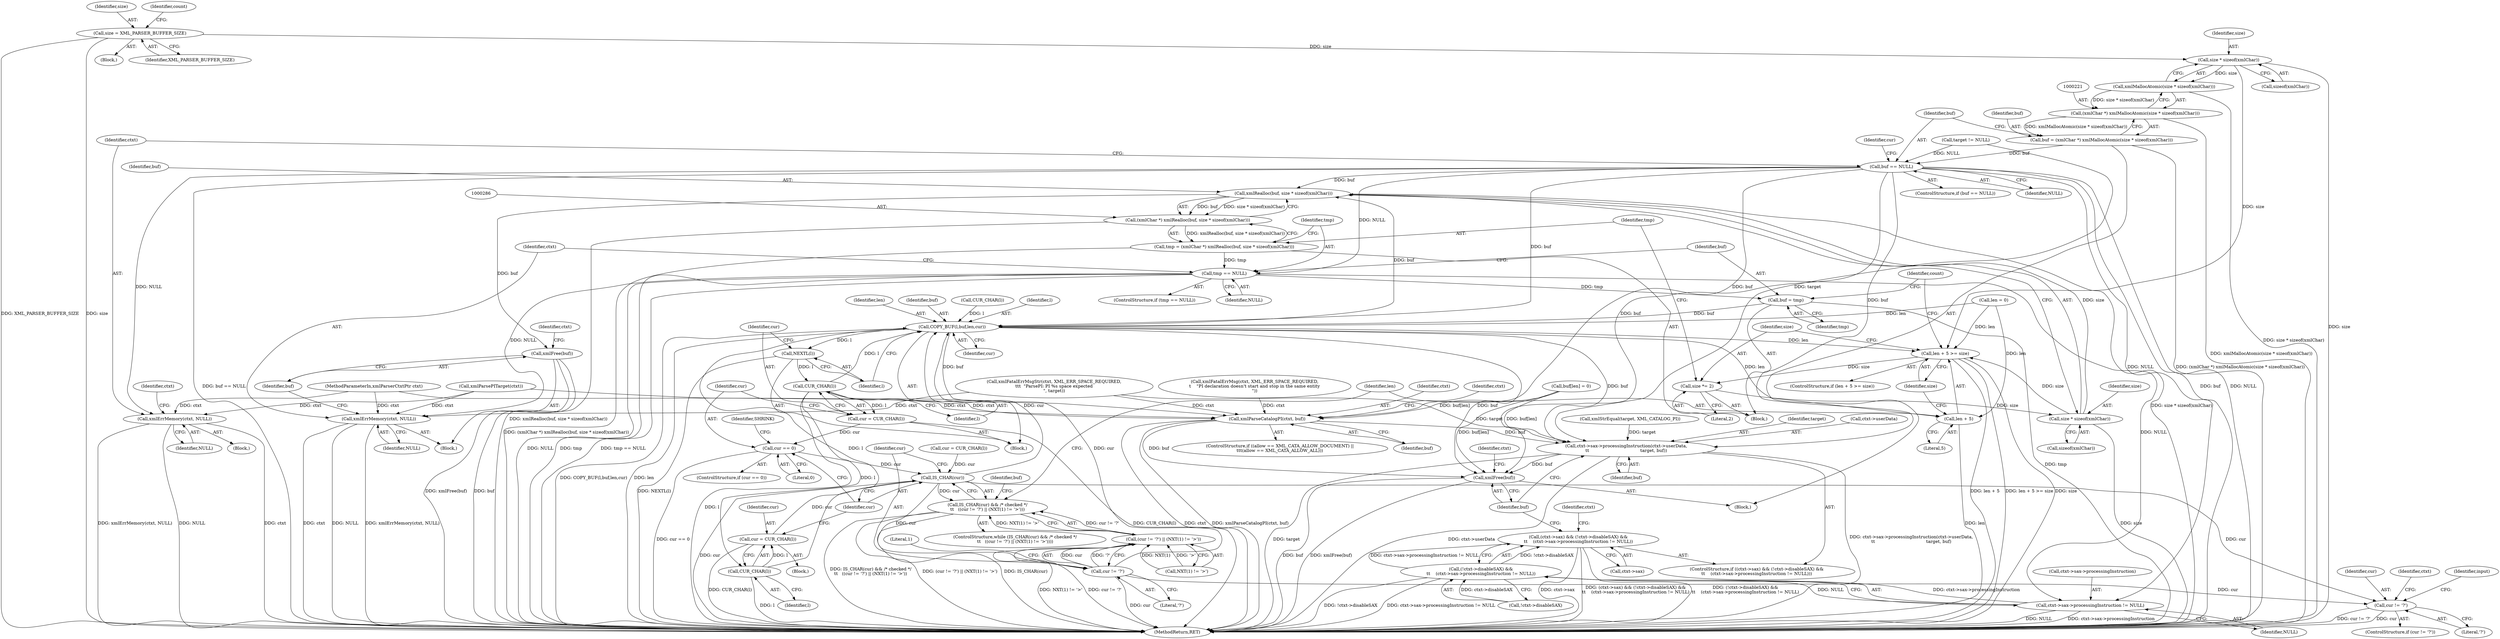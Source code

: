 digraph "0_Chrome_44a637b47793512bfb1d2589d43b8dc492a97629_0@API" {
"1000223" [label="(Call,size * sizeof(xmlChar))"];
"1000117" [label="(Call,size = XML_PARSER_BUFFER_SIZE)"];
"1000222" [label="(Call,xmlMallocAtomic(size * sizeof(xmlChar)))"];
"1000220" [label="(Call,(xmlChar *) xmlMallocAtomic(size * sizeof(xmlChar)))"];
"1000218" [label="(Call,buf = (xmlChar *) xmlMallocAtomic(size * sizeof(xmlChar)))"];
"1000228" [label="(Call,buf == NULL)"];
"1000232" [label="(Call,xmlErrMemory(ctxt, NULL))"];
"1000287" [label="(Call,xmlRealloc(buf, size * sizeof(xmlChar)))"];
"1000285" [label="(Call,(xmlChar *) xmlRealloc(buf, size * sizeof(xmlChar)))"];
"1000283" [label="(Call,tmp = (xmlChar *) xmlRealloc(buf, size * sizeof(xmlChar)))"];
"1000294" [label="(Call,tmp == NULL)"];
"1000298" [label="(Call,xmlErrMemory(ctxt, NULL))"];
"1000309" [label="(Call,buf = tmp)"];
"1000323" [label="(Call,COPY_BUF(l,buf,len,cur))"];
"1000273" [label="(Call,len + 5 >= size)"];
"1000280" [label="(Call,size *= 2)"];
"1000289" [label="(Call,size * sizeof(xmlChar))"];
"1000274" [label="(Call,len + 5)"];
"1000328" [label="(Call,NEXTL(l))"];
"1000332" [label="(Call,CUR_CHAR(l))"];
"1000330" [label="(Call,cur = CUR_CHAR(l))"];
"1000335" [label="(Call,cur == 0)"];
"1000261" [label="(Call,IS_CHAR(cur))"];
"1000260" [label="(Call,IS_CHAR(cur) && /* checked */\n\t\t   ((cur != '?') || (NXT(1) != '>')))"];
"1000264" [label="(Call,cur != '?')"];
"1000263" [label="(Call,(cur != '?') || (NXT(1) != '>'))"];
"1000351" [label="(Call,cur != '?')"];
"1000343" [label="(Call,CUR_CHAR(l))"];
"1000341" [label="(Call,cur = CUR_CHAR(l))"];
"1000400" [label="(Call,xmlParseCatalogPI(ctxt, buf))"];
"1000420" [label="(Call,ctxt->sax->processingInstruction(ctxt->userData,\n\t\t                                     target, buf))"];
"1000426" [label="(Call,xmlFree(buf))"];
"1000413" [label="(Call,ctxt->sax->processingInstruction != NULL)"];
"1000408" [label="(Call,(!ctxt->disableSAX) &&\n\t\t    (ctxt->sax->processingInstruction != NULL))"];
"1000404" [label="(Call,(ctxt->sax) && (!ctxt->disableSAX) &&\n\t\t    (ctxt->sax->processingInstruction != NULL))"];
"1000301" [label="(Call,xmlFree(buf))"];
"1000287" [label="(Call,xmlRealloc(buf, size * sizeof(xmlChar)))"];
"1000333" [label="(Identifier,l)"];
"1000227" [label="(ControlStructure,if (buf == NULL))"];
"1000351" [label="(Call,cur != '?')"];
"1000369" [label="(Call,xmlFatalErrMsg(ctxt, XML_ERR_SPACE_REQUIRED,\n\t    \"PI declaration doesn't start and stop in the same entity\n\"))"];
"1000294" [label="(Call,tmp == NULL)"];
"1000345" [label="(Call,buf[len] = 0)"];
"1000293" [label="(ControlStructure,if (tmp == NULL))"];
"1000328" [label="(Call,NEXTL(l))"];
"1000422" [label="(Identifier,ctxt)"];
"1000218" [label="(Call,buf = (xmlChar *) xmlMallocAtomic(size * sizeof(xmlChar)))"];
"1000413" [label="(Call,ctxt->sax->processingInstruction != NULL)"];
"1000259" [label="(ControlStructure,while (IS_CHAR(cur) && /* checked */\n\t\t   ((cur != '?') || (NXT(1) != '>'))))"];
"1000284" [label="(Identifier,tmp)"];
"1000219" [label="(Identifier,buf)"];
"1000334" [label="(ControlStructure,if (cur == 0))"];
"1000404" [label="(Call,(ctxt->sax) && (!ctxt->disableSAX) &&\n\t\t    (ctxt->sax->processingInstruction != NULL))"];
"1000276" [label="(Literal,5)"];
"1000281" [label="(Identifier,size)"];
"1000272" [label="(ControlStructure,if (len + 5 >= size))"];
"1000295" [label="(Identifier,tmp)"];
"1000425" [label="(Identifier,buf)"];
"1000305" [label="(Identifier,ctxt)"];
"1000107" [label="(Block,)"];
"1000290" [label="(Identifier,size)"];
"1000329" [label="(Identifier,l)"];
"1000392" [label="(ControlStructure,if ((allow == XML_CATA_ALLOW_DOCUMENT) ||\n\t\t\t(allow == XML_CATA_ALLOW_ALL)))"];
"1000291" [label="(Call,sizeof(xmlChar))"];
"1000384" [label="(Call,xmlStrEqual(target, XML_CATALOG_PI))"];
"1000420" [label="(Call,ctxt->sax->processingInstruction(ctxt->userData,\n\t\t                                     target, buf))"];
"1000273" [label="(Call,len + 5 >= size)"];
"1000350" [label="(ControlStructure,if (cur != '?'))"];
"1000300" [label="(Identifier,NULL)"];
"1000336" [label="(Identifier,cur)"];
"1000401" [label="(Identifier,ctxt)"];
"1000296" [label="(Identifier,NULL)"];
"1000342" [label="(Identifier,cur)"];
"1000113" [label="(Call,len = 0)"];
"1000225" [label="(Call,sizeof(xmlChar))"];
"1000323" [label="(Call,COPY_BUF(l,buf,len,cur))"];
"1000353" [label="(Literal,'?')"];
"1000162" [label="(Call,target != NULL)"];
"1000299" [label="(Identifier,ctxt)"];
"1000267" [label="(Call,NXT(1) != '>')"];
"1000285" [label="(Call,(xmlChar *) xmlRealloc(buf, size * sizeof(xmlChar)))"];
"1000288" [label="(Identifier,buf)"];
"1000337" [label="(Literal,0)"];
"1000326" [label="(Identifier,len)"];
"1000352" [label="(Identifier,cur)"];
"1000232" [label="(Call,xmlErrMemory(ctxt, NULL))"];
"1000222" [label="(Call,xmlMallocAtomic(size * sizeof(xmlChar)))"];
"1000165" [label="(Block,)"];
"1000341" [label="(Call,cur = CUR_CHAR(l))"];
"1000255" [label="(Call,cur = CUR_CHAR(l))"];
"1000400" [label="(Call,xmlParseCatalogPI(ctxt, buf))"];
"1000344" [label="(Identifier,l)"];
"1000339" [label="(Identifier,SHRINK)"];
"1000274" [label="(Call,len + 5)"];
"1000280" [label="(Call,size *= 2)"];
"1000414" [label="(Call,ctxt->sax->processingInstruction)"];
"1000234" [label="(Identifier,NULL)"];
"1000119" [label="(Identifier,XML_PARSER_BUFFER_SIZE)"];
"1000249" [label="(Call,xmlFatalErrMsgStr(ctxt, XML_ERR_SPACE_REQUIRED,\n\t\t\t  \"ParsePI: PI %s space expected\n\", target))"];
"1000330" [label="(Call,cur = CUR_CHAR(l))"];
"1000402" [label="(Identifier,buf)"];
"1000325" [label="(Identifier,buf)"];
"1000301" [label="(Call,xmlFree(buf))"];
"1000298" [label="(Call,xmlErrMemory(ctxt, NULL))"];
"1000327" [label="(Identifier,cur)"];
"1000233" [label="(Identifier,ctxt)"];
"1000237" [label="(Identifier,ctxt)"];
"1000159" [label="(Call,xmlParsePITarget(ctxt))"];
"1000277" [label="(Identifier,size)"];
"1000257" [label="(Call,CUR_CHAR(l))"];
"1000427" [label="(Identifier,buf)"];
"1000265" [label="(Identifier,cur)"];
"1000408" [label="(Call,(!ctxt->disableSAX) &&\n\t\t    (ctxt->sax->processingInstruction != NULL))"];
"1000262" [label="(Identifier,cur)"];
"1000335" [label="(Call,cur == 0)"];
"1000439" [label="(MethodReturn,RET)"];
"1000424" [label="(Identifier,target)"];
"1000436" [label="(Identifier,ctxt)"];
"1000356" [label="(Identifier,ctxt)"];
"1000118" [label="(Identifier,size)"];
"1000231" [label="(Block,)"];
"1000343" [label="(Call,CUR_CHAR(l))"];
"1000230" [label="(Identifier,NULL)"];
"1000338" [label="(Block,)"];
"1000347" [label="(Identifier,buf)"];
"1000297" [label="(Block,)"];
"1000126" [label="(Identifier,count)"];
"1000421" [label="(Call,ctxt->userData)"];
"1000331" [label="(Identifier,cur)"];
"1000403" [label="(ControlStructure,if ((ctxt->sax) && (!ctxt->disableSAX) &&\n\t\t    (ctxt->sax->processingInstruction != NULL)))"];
"1000282" [label="(Literal,2)"];
"1000220" [label="(Call,(xmlChar *) xmlMallocAtomic(size * sizeof(xmlChar)))"];
"1000260" [label="(Call,IS_CHAR(cur) && /* checked */\n\t\t   ((cur != '?') || (NXT(1) != '>')))"];
"1000269" [label="(Literal,1)"];
"1000228" [label="(Call,buf == NULL)"];
"1000309" [label="(Call,buf = tmp)"];
"1000261" [label="(Call,IS_CHAR(cur))"];
"1000117" [label="(Call,size = XML_PARSER_BUFFER_SIZE)"];
"1000229" [label="(Identifier,buf)"];
"1000278" [label="(Block,)"];
"1000275" [label="(Identifier,len)"];
"1000426" [label="(Call,xmlFree(buf))"];
"1000302" [label="(Identifier,buf)"];
"1000409" [label="(Call,!ctxt->disableSAX)"];
"1000224" [label="(Identifier,size)"];
"1000271" [label="(Block,)"];
"1000364" [label="(Identifier,input)"];
"1000311" [label="(Identifier,tmp)"];
"1000419" [label="(Identifier,NULL)"];
"1000406" [label="(Identifier,ctxt)"];
"1000313" [label="(Identifier,count)"];
"1000405" [label="(Call,ctxt->sax)"];
"1000324" [label="(Identifier,l)"];
"1000242" [label="(Identifier,cur)"];
"1000289" [label="(Call,size * sizeof(xmlChar))"];
"1000264" [label="(Call,cur != '?')"];
"1000310" [label="(Identifier,buf)"];
"1000332" [label="(Call,CUR_CHAR(l))"];
"1000106" [label="(MethodParameterIn,xmlParserCtxtPtr ctxt)"];
"1000283" [label="(Call,tmp = (xmlChar *) xmlRealloc(buf, size * sizeof(xmlChar)))"];
"1000266" [label="(Literal,'?')"];
"1000263" [label="(Call,(cur != '?') || (NXT(1) != '>'))"];
"1000223" [label="(Call,size * sizeof(xmlChar))"];
"1000223" -> "1000222"  [label="AST: "];
"1000223" -> "1000225"  [label="CFG: "];
"1000224" -> "1000223"  [label="AST: "];
"1000225" -> "1000223"  [label="AST: "];
"1000222" -> "1000223"  [label="CFG: "];
"1000223" -> "1000439"  [label="DDG: size"];
"1000223" -> "1000222"  [label="DDG: size"];
"1000117" -> "1000223"  [label="DDG: size"];
"1000223" -> "1000273"  [label="DDG: size"];
"1000117" -> "1000107"  [label="AST: "];
"1000117" -> "1000119"  [label="CFG: "];
"1000118" -> "1000117"  [label="AST: "];
"1000119" -> "1000117"  [label="AST: "];
"1000126" -> "1000117"  [label="CFG: "];
"1000117" -> "1000439"  [label="DDG: size"];
"1000117" -> "1000439"  [label="DDG: XML_PARSER_BUFFER_SIZE"];
"1000222" -> "1000220"  [label="AST: "];
"1000220" -> "1000222"  [label="CFG: "];
"1000222" -> "1000439"  [label="DDG: size * sizeof(xmlChar)"];
"1000222" -> "1000220"  [label="DDG: size * sizeof(xmlChar)"];
"1000220" -> "1000218"  [label="AST: "];
"1000221" -> "1000220"  [label="AST: "];
"1000218" -> "1000220"  [label="CFG: "];
"1000220" -> "1000439"  [label="DDG: xmlMallocAtomic(size * sizeof(xmlChar))"];
"1000220" -> "1000218"  [label="DDG: xmlMallocAtomic(size * sizeof(xmlChar))"];
"1000218" -> "1000165"  [label="AST: "];
"1000219" -> "1000218"  [label="AST: "];
"1000229" -> "1000218"  [label="CFG: "];
"1000218" -> "1000439"  [label="DDG: (xmlChar *) xmlMallocAtomic(size * sizeof(xmlChar))"];
"1000218" -> "1000228"  [label="DDG: buf"];
"1000228" -> "1000227"  [label="AST: "];
"1000228" -> "1000230"  [label="CFG: "];
"1000229" -> "1000228"  [label="AST: "];
"1000230" -> "1000228"  [label="AST: "];
"1000233" -> "1000228"  [label="CFG: "];
"1000242" -> "1000228"  [label="CFG: "];
"1000228" -> "1000439"  [label="DDG: buf == NULL"];
"1000228" -> "1000439"  [label="DDG: buf"];
"1000228" -> "1000439"  [label="DDG: NULL"];
"1000162" -> "1000228"  [label="DDG: NULL"];
"1000228" -> "1000232"  [label="DDG: NULL"];
"1000228" -> "1000287"  [label="DDG: buf"];
"1000228" -> "1000294"  [label="DDG: NULL"];
"1000228" -> "1000323"  [label="DDG: buf"];
"1000228" -> "1000400"  [label="DDG: buf"];
"1000228" -> "1000413"  [label="DDG: NULL"];
"1000228" -> "1000420"  [label="DDG: buf"];
"1000228" -> "1000426"  [label="DDG: buf"];
"1000232" -> "1000231"  [label="AST: "];
"1000232" -> "1000234"  [label="CFG: "];
"1000233" -> "1000232"  [label="AST: "];
"1000234" -> "1000232"  [label="AST: "];
"1000237" -> "1000232"  [label="CFG: "];
"1000232" -> "1000439"  [label="DDG: ctxt"];
"1000232" -> "1000439"  [label="DDG: xmlErrMemory(ctxt, NULL)"];
"1000232" -> "1000439"  [label="DDG: NULL"];
"1000159" -> "1000232"  [label="DDG: ctxt"];
"1000106" -> "1000232"  [label="DDG: ctxt"];
"1000287" -> "1000285"  [label="AST: "];
"1000287" -> "1000289"  [label="CFG: "];
"1000288" -> "1000287"  [label="AST: "];
"1000289" -> "1000287"  [label="AST: "];
"1000285" -> "1000287"  [label="CFG: "];
"1000287" -> "1000439"  [label="DDG: size * sizeof(xmlChar)"];
"1000287" -> "1000285"  [label="DDG: buf"];
"1000287" -> "1000285"  [label="DDG: size * sizeof(xmlChar)"];
"1000323" -> "1000287"  [label="DDG: buf"];
"1000289" -> "1000287"  [label="DDG: size"];
"1000287" -> "1000301"  [label="DDG: buf"];
"1000285" -> "1000283"  [label="AST: "];
"1000286" -> "1000285"  [label="AST: "];
"1000283" -> "1000285"  [label="CFG: "];
"1000285" -> "1000439"  [label="DDG: xmlRealloc(buf, size * sizeof(xmlChar))"];
"1000285" -> "1000283"  [label="DDG: xmlRealloc(buf, size * sizeof(xmlChar))"];
"1000283" -> "1000278"  [label="AST: "];
"1000284" -> "1000283"  [label="AST: "];
"1000295" -> "1000283"  [label="CFG: "];
"1000283" -> "1000439"  [label="DDG: (xmlChar *) xmlRealloc(buf, size * sizeof(xmlChar))"];
"1000283" -> "1000294"  [label="DDG: tmp"];
"1000294" -> "1000293"  [label="AST: "];
"1000294" -> "1000296"  [label="CFG: "];
"1000295" -> "1000294"  [label="AST: "];
"1000296" -> "1000294"  [label="AST: "];
"1000299" -> "1000294"  [label="CFG: "];
"1000310" -> "1000294"  [label="CFG: "];
"1000294" -> "1000439"  [label="DDG: tmp == NULL"];
"1000294" -> "1000439"  [label="DDG: NULL"];
"1000294" -> "1000439"  [label="DDG: tmp"];
"1000294" -> "1000298"  [label="DDG: NULL"];
"1000294" -> "1000309"  [label="DDG: tmp"];
"1000294" -> "1000413"  [label="DDG: NULL"];
"1000298" -> "1000297"  [label="AST: "];
"1000298" -> "1000300"  [label="CFG: "];
"1000299" -> "1000298"  [label="AST: "];
"1000300" -> "1000298"  [label="AST: "];
"1000302" -> "1000298"  [label="CFG: "];
"1000298" -> "1000439"  [label="DDG: xmlErrMemory(ctxt, NULL)"];
"1000298" -> "1000439"  [label="DDG: ctxt"];
"1000298" -> "1000439"  [label="DDG: NULL"];
"1000159" -> "1000298"  [label="DDG: ctxt"];
"1000249" -> "1000298"  [label="DDG: ctxt"];
"1000106" -> "1000298"  [label="DDG: ctxt"];
"1000309" -> "1000278"  [label="AST: "];
"1000309" -> "1000311"  [label="CFG: "];
"1000310" -> "1000309"  [label="AST: "];
"1000311" -> "1000309"  [label="AST: "];
"1000313" -> "1000309"  [label="CFG: "];
"1000309" -> "1000439"  [label="DDG: tmp"];
"1000309" -> "1000323"  [label="DDG: buf"];
"1000323" -> "1000271"  [label="AST: "];
"1000323" -> "1000327"  [label="CFG: "];
"1000324" -> "1000323"  [label="AST: "];
"1000325" -> "1000323"  [label="AST: "];
"1000326" -> "1000323"  [label="AST: "];
"1000327" -> "1000323"  [label="AST: "];
"1000329" -> "1000323"  [label="CFG: "];
"1000323" -> "1000439"  [label="DDG: len"];
"1000323" -> "1000439"  [label="DDG: COPY_BUF(l,buf,len,cur)"];
"1000323" -> "1000273"  [label="DDG: len"];
"1000323" -> "1000274"  [label="DDG: len"];
"1000257" -> "1000323"  [label="DDG: l"];
"1000332" -> "1000323"  [label="DDG: l"];
"1000343" -> "1000323"  [label="DDG: l"];
"1000113" -> "1000323"  [label="DDG: len"];
"1000264" -> "1000323"  [label="DDG: cur"];
"1000261" -> "1000323"  [label="DDG: cur"];
"1000323" -> "1000328"  [label="DDG: l"];
"1000323" -> "1000400"  [label="DDG: buf"];
"1000323" -> "1000420"  [label="DDG: buf"];
"1000323" -> "1000426"  [label="DDG: buf"];
"1000273" -> "1000272"  [label="AST: "];
"1000273" -> "1000277"  [label="CFG: "];
"1000274" -> "1000273"  [label="AST: "];
"1000277" -> "1000273"  [label="AST: "];
"1000281" -> "1000273"  [label="CFG: "];
"1000313" -> "1000273"  [label="CFG: "];
"1000273" -> "1000439"  [label="DDG: len + 5"];
"1000273" -> "1000439"  [label="DDG: len + 5 >= size"];
"1000273" -> "1000439"  [label="DDG: size"];
"1000113" -> "1000273"  [label="DDG: len"];
"1000289" -> "1000273"  [label="DDG: size"];
"1000273" -> "1000280"  [label="DDG: size"];
"1000280" -> "1000278"  [label="AST: "];
"1000280" -> "1000282"  [label="CFG: "];
"1000281" -> "1000280"  [label="AST: "];
"1000282" -> "1000280"  [label="AST: "];
"1000284" -> "1000280"  [label="CFG: "];
"1000280" -> "1000289"  [label="DDG: size"];
"1000289" -> "1000291"  [label="CFG: "];
"1000290" -> "1000289"  [label="AST: "];
"1000291" -> "1000289"  [label="AST: "];
"1000289" -> "1000439"  [label="DDG: size"];
"1000274" -> "1000276"  [label="CFG: "];
"1000275" -> "1000274"  [label="AST: "];
"1000276" -> "1000274"  [label="AST: "];
"1000277" -> "1000274"  [label="CFG: "];
"1000274" -> "1000439"  [label="DDG: len"];
"1000113" -> "1000274"  [label="DDG: len"];
"1000328" -> "1000271"  [label="AST: "];
"1000328" -> "1000329"  [label="CFG: "];
"1000329" -> "1000328"  [label="AST: "];
"1000331" -> "1000328"  [label="CFG: "];
"1000328" -> "1000439"  [label="DDG: NEXTL(l)"];
"1000328" -> "1000332"  [label="DDG: l"];
"1000332" -> "1000330"  [label="AST: "];
"1000332" -> "1000333"  [label="CFG: "];
"1000333" -> "1000332"  [label="AST: "];
"1000330" -> "1000332"  [label="CFG: "];
"1000332" -> "1000439"  [label="DDG: l"];
"1000332" -> "1000330"  [label="DDG: l"];
"1000332" -> "1000343"  [label="DDG: l"];
"1000330" -> "1000271"  [label="AST: "];
"1000331" -> "1000330"  [label="AST: "];
"1000336" -> "1000330"  [label="CFG: "];
"1000330" -> "1000439"  [label="DDG: CUR_CHAR(l)"];
"1000330" -> "1000335"  [label="DDG: cur"];
"1000335" -> "1000334"  [label="AST: "];
"1000335" -> "1000337"  [label="CFG: "];
"1000336" -> "1000335"  [label="AST: "];
"1000337" -> "1000335"  [label="AST: "];
"1000262" -> "1000335"  [label="CFG: "];
"1000339" -> "1000335"  [label="CFG: "];
"1000335" -> "1000439"  [label="DDG: cur == 0"];
"1000335" -> "1000261"  [label="DDG: cur"];
"1000261" -> "1000260"  [label="AST: "];
"1000261" -> "1000262"  [label="CFG: "];
"1000262" -> "1000261"  [label="AST: "];
"1000265" -> "1000261"  [label="CFG: "];
"1000260" -> "1000261"  [label="CFG: "];
"1000261" -> "1000439"  [label="DDG: cur"];
"1000261" -> "1000260"  [label="DDG: cur"];
"1000341" -> "1000261"  [label="DDG: cur"];
"1000255" -> "1000261"  [label="DDG: cur"];
"1000261" -> "1000264"  [label="DDG: cur"];
"1000261" -> "1000351"  [label="DDG: cur"];
"1000260" -> "1000259"  [label="AST: "];
"1000260" -> "1000263"  [label="CFG: "];
"1000263" -> "1000260"  [label="AST: "];
"1000275" -> "1000260"  [label="CFG: "];
"1000347" -> "1000260"  [label="CFG: "];
"1000260" -> "1000439"  [label="DDG: IS_CHAR(cur) && /* checked */\n\t\t   ((cur != '?') || (NXT(1) != '>'))"];
"1000260" -> "1000439"  [label="DDG: (cur != '?') || (NXT(1) != '>')"];
"1000260" -> "1000439"  [label="DDG: IS_CHAR(cur)"];
"1000263" -> "1000260"  [label="DDG: cur != '?'"];
"1000263" -> "1000260"  [label="DDG: NXT(1) != '>'"];
"1000264" -> "1000263"  [label="AST: "];
"1000264" -> "1000266"  [label="CFG: "];
"1000265" -> "1000264"  [label="AST: "];
"1000266" -> "1000264"  [label="AST: "];
"1000269" -> "1000264"  [label="CFG: "];
"1000263" -> "1000264"  [label="CFG: "];
"1000264" -> "1000439"  [label="DDG: cur"];
"1000264" -> "1000263"  [label="DDG: cur"];
"1000264" -> "1000263"  [label="DDG: '?'"];
"1000264" -> "1000351"  [label="DDG: cur"];
"1000263" -> "1000267"  [label="CFG: "];
"1000267" -> "1000263"  [label="AST: "];
"1000263" -> "1000439"  [label="DDG: NXT(1) != '>'"];
"1000263" -> "1000439"  [label="DDG: cur != '?'"];
"1000267" -> "1000263"  [label="DDG: NXT(1)"];
"1000267" -> "1000263"  [label="DDG: '>'"];
"1000351" -> "1000350"  [label="AST: "];
"1000351" -> "1000353"  [label="CFG: "];
"1000352" -> "1000351"  [label="AST: "];
"1000353" -> "1000351"  [label="AST: "];
"1000356" -> "1000351"  [label="CFG: "];
"1000364" -> "1000351"  [label="CFG: "];
"1000351" -> "1000439"  [label="DDG: cur != '?'"];
"1000351" -> "1000439"  [label="DDG: cur"];
"1000343" -> "1000341"  [label="AST: "];
"1000343" -> "1000344"  [label="CFG: "];
"1000344" -> "1000343"  [label="AST: "];
"1000341" -> "1000343"  [label="CFG: "];
"1000343" -> "1000439"  [label="DDG: l"];
"1000343" -> "1000341"  [label="DDG: l"];
"1000341" -> "1000338"  [label="AST: "];
"1000342" -> "1000341"  [label="AST: "];
"1000262" -> "1000341"  [label="CFG: "];
"1000341" -> "1000439"  [label="DDG: CUR_CHAR(l)"];
"1000400" -> "1000392"  [label="AST: "];
"1000400" -> "1000402"  [label="CFG: "];
"1000401" -> "1000400"  [label="AST: "];
"1000402" -> "1000400"  [label="AST: "];
"1000406" -> "1000400"  [label="CFG: "];
"1000400" -> "1000439"  [label="DDG: ctxt"];
"1000400" -> "1000439"  [label="DDG: xmlParseCatalogPI(ctxt, buf)"];
"1000369" -> "1000400"  [label="DDG: ctxt"];
"1000159" -> "1000400"  [label="DDG: ctxt"];
"1000249" -> "1000400"  [label="DDG: ctxt"];
"1000106" -> "1000400"  [label="DDG: ctxt"];
"1000345" -> "1000400"  [label="DDG: buf[len]"];
"1000400" -> "1000420"  [label="DDG: buf"];
"1000400" -> "1000426"  [label="DDG: buf"];
"1000420" -> "1000403"  [label="AST: "];
"1000420" -> "1000425"  [label="CFG: "];
"1000421" -> "1000420"  [label="AST: "];
"1000424" -> "1000420"  [label="AST: "];
"1000425" -> "1000420"  [label="AST: "];
"1000427" -> "1000420"  [label="CFG: "];
"1000420" -> "1000439"  [label="DDG: ctxt->sax->processingInstruction(ctxt->userData,\n\t\t                                     target, buf)"];
"1000420" -> "1000439"  [label="DDG: target"];
"1000420" -> "1000439"  [label="DDG: ctxt->userData"];
"1000249" -> "1000420"  [label="DDG: target"];
"1000162" -> "1000420"  [label="DDG: target"];
"1000384" -> "1000420"  [label="DDG: target"];
"1000345" -> "1000420"  [label="DDG: buf[len]"];
"1000420" -> "1000426"  [label="DDG: buf"];
"1000426" -> "1000165"  [label="AST: "];
"1000426" -> "1000427"  [label="CFG: "];
"1000427" -> "1000426"  [label="AST: "];
"1000436" -> "1000426"  [label="CFG: "];
"1000426" -> "1000439"  [label="DDG: buf"];
"1000426" -> "1000439"  [label="DDG: xmlFree(buf)"];
"1000345" -> "1000426"  [label="DDG: buf[len]"];
"1000413" -> "1000408"  [label="AST: "];
"1000413" -> "1000419"  [label="CFG: "];
"1000414" -> "1000413"  [label="AST: "];
"1000419" -> "1000413"  [label="AST: "];
"1000408" -> "1000413"  [label="CFG: "];
"1000413" -> "1000439"  [label="DDG: ctxt->sax->processingInstruction"];
"1000413" -> "1000439"  [label="DDG: NULL"];
"1000413" -> "1000408"  [label="DDG: ctxt->sax->processingInstruction"];
"1000413" -> "1000408"  [label="DDG: NULL"];
"1000408" -> "1000404"  [label="AST: "];
"1000408" -> "1000409"  [label="CFG: "];
"1000409" -> "1000408"  [label="AST: "];
"1000404" -> "1000408"  [label="CFG: "];
"1000408" -> "1000439"  [label="DDG: !ctxt->disableSAX"];
"1000408" -> "1000439"  [label="DDG: ctxt->sax->processingInstruction != NULL"];
"1000408" -> "1000404"  [label="DDG: !ctxt->disableSAX"];
"1000408" -> "1000404"  [label="DDG: ctxt->sax->processingInstruction != NULL"];
"1000409" -> "1000408"  [label="DDG: ctxt->disableSAX"];
"1000404" -> "1000403"  [label="AST: "];
"1000404" -> "1000405"  [label="CFG: "];
"1000405" -> "1000404"  [label="AST: "];
"1000422" -> "1000404"  [label="CFG: "];
"1000427" -> "1000404"  [label="CFG: "];
"1000404" -> "1000439"  [label="DDG: ctxt->sax"];
"1000404" -> "1000439"  [label="DDG: (ctxt->sax) && (!ctxt->disableSAX) &&\n\t\t    (ctxt->sax->processingInstruction != NULL)"];
"1000404" -> "1000439"  [label="DDG: (!ctxt->disableSAX) &&\n\t\t    (ctxt->sax->processingInstruction != NULL)"];
"1000301" -> "1000297"  [label="AST: "];
"1000301" -> "1000302"  [label="CFG: "];
"1000302" -> "1000301"  [label="AST: "];
"1000305" -> "1000301"  [label="CFG: "];
"1000301" -> "1000439"  [label="DDG: xmlFree(buf)"];
"1000301" -> "1000439"  [label="DDG: buf"];
}
